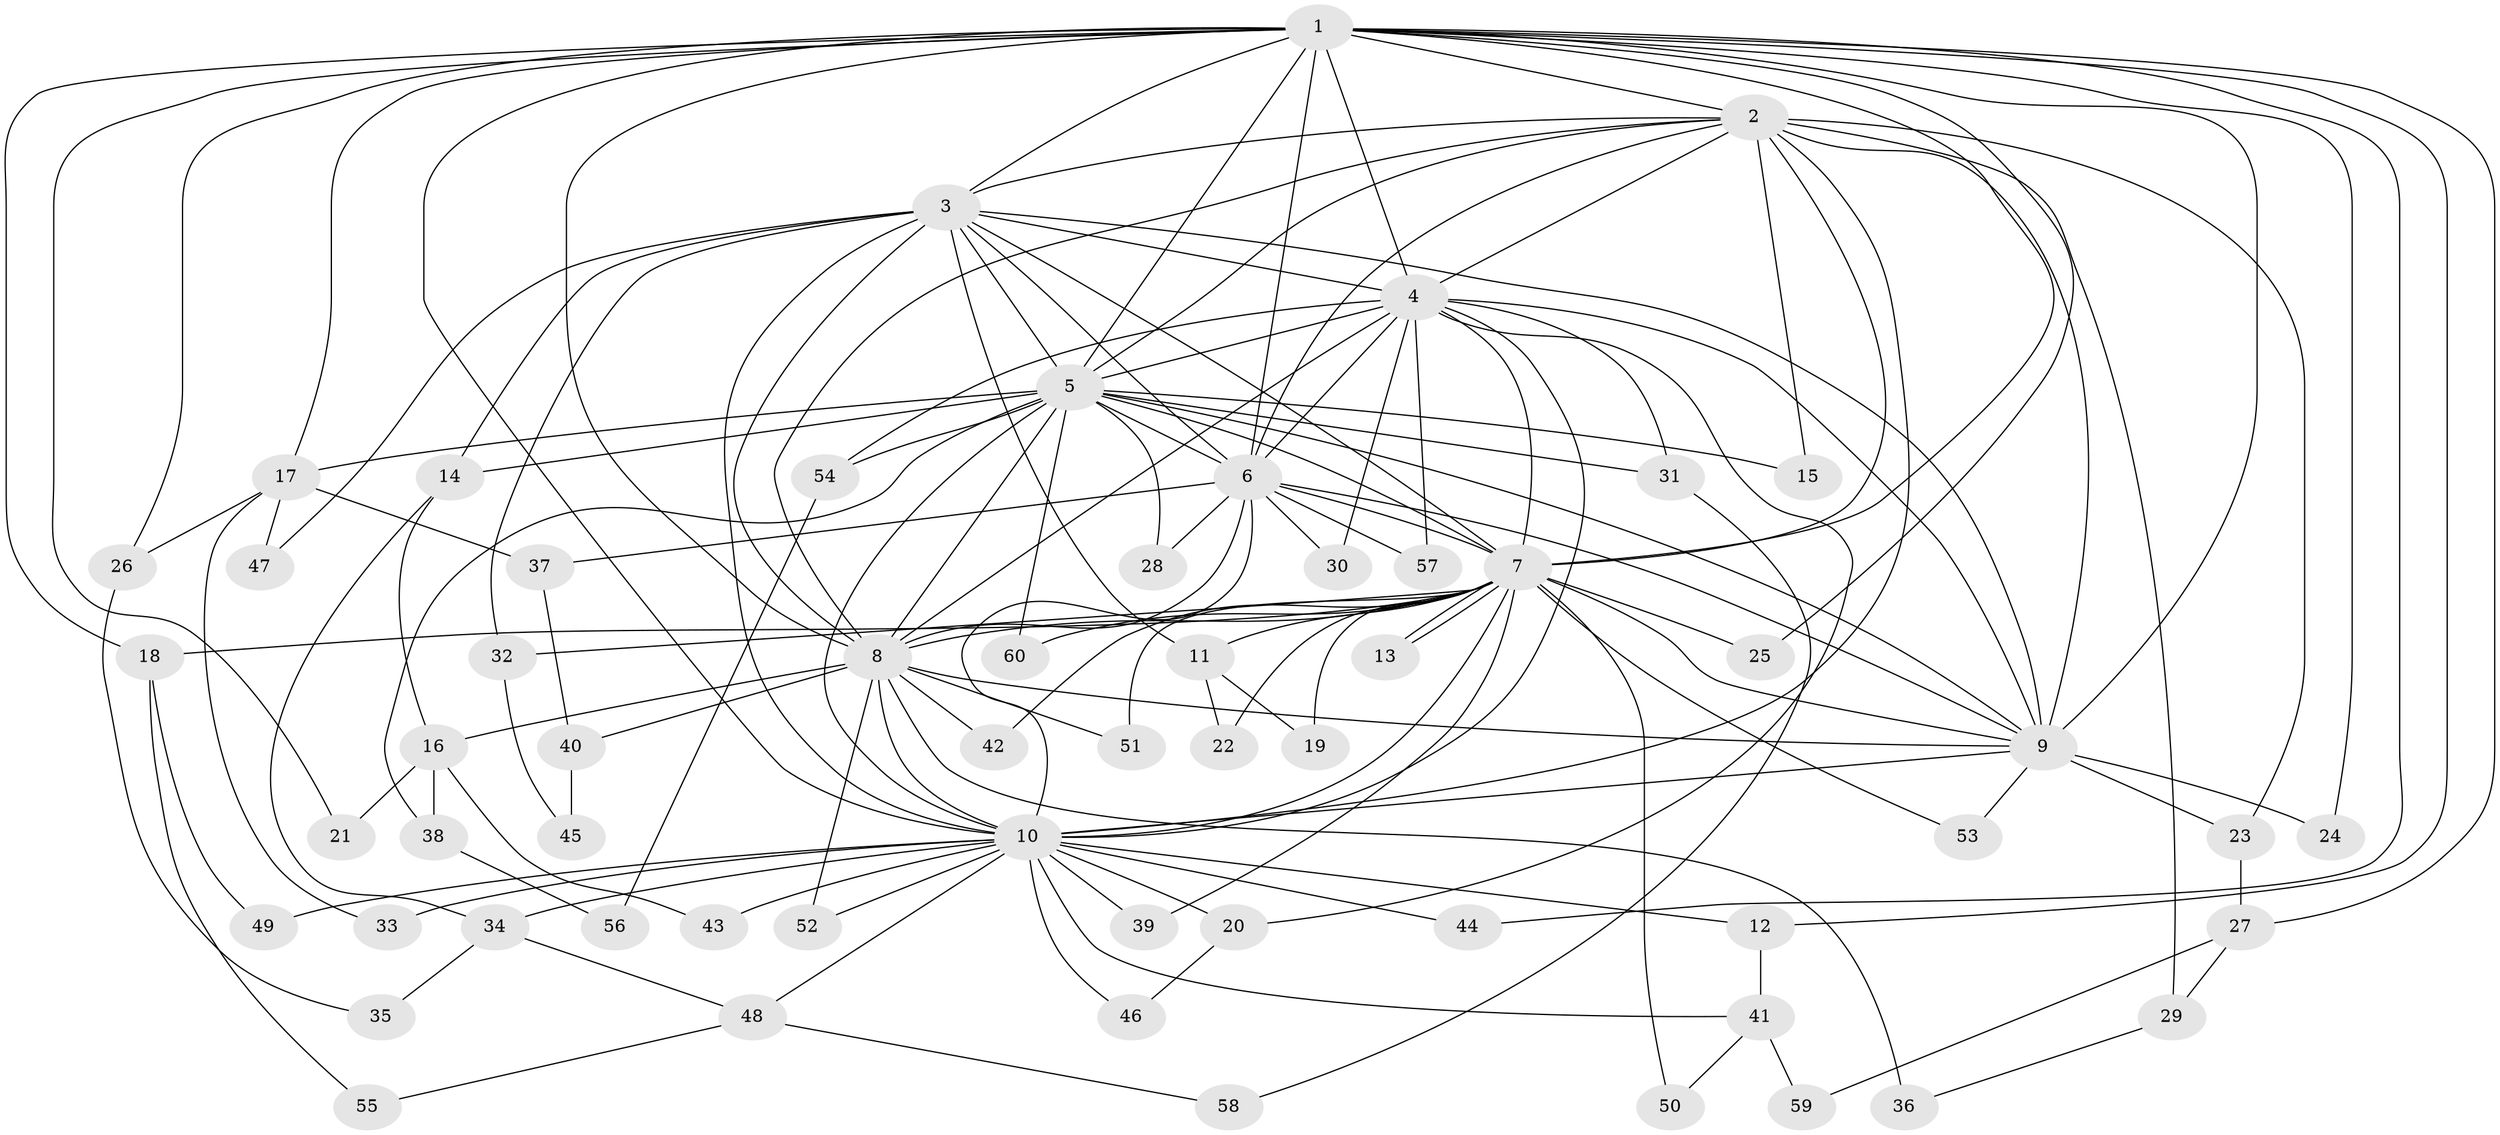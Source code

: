 // coarse degree distribution, {12: 0.05555555555555555, 10: 0.05555555555555555, 5: 0.1111111111111111, 11: 0.05555555555555555, 2: 0.3888888888888889, 4: 0.05555555555555555, 1: 0.16666666666666666, 3: 0.1111111111111111}
// Generated by graph-tools (version 1.1) at 2025/17/03/04/25 18:17:28]
// undirected, 60 vertices, 145 edges
graph export_dot {
graph [start="1"]
  node [color=gray90,style=filled];
  1;
  2;
  3;
  4;
  5;
  6;
  7;
  8;
  9;
  10;
  11;
  12;
  13;
  14;
  15;
  16;
  17;
  18;
  19;
  20;
  21;
  22;
  23;
  24;
  25;
  26;
  27;
  28;
  29;
  30;
  31;
  32;
  33;
  34;
  35;
  36;
  37;
  38;
  39;
  40;
  41;
  42;
  43;
  44;
  45;
  46;
  47;
  48;
  49;
  50;
  51;
  52;
  53;
  54;
  55;
  56;
  57;
  58;
  59;
  60;
  1 -- 2;
  1 -- 3;
  1 -- 4;
  1 -- 5;
  1 -- 6;
  1 -- 7;
  1 -- 8;
  1 -- 9;
  1 -- 10;
  1 -- 12;
  1 -- 17;
  1 -- 18;
  1 -- 21;
  1 -- 24;
  1 -- 25;
  1 -- 26;
  1 -- 27;
  1 -- 44;
  2 -- 3;
  2 -- 4;
  2 -- 5;
  2 -- 6;
  2 -- 7;
  2 -- 8;
  2 -- 9;
  2 -- 10;
  2 -- 15;
  2 -- 23;
  2 -- 29;
  3 -- 4;
  3 -- 5;
  3 -- 6;
  3 -- 7;
  3 -- 8;
  3 -- 9;
  3 -- 10;
  3 -- 11;
  3 -- 14;
  3 -- 32;
  3 -- 47;
  4 -- 5;
  4 -- 6;
  4 -- 7;
  4 -- 8;
  4 -- 9;
  4 -- 10;
  4 -- 20;
  4 -- 30;
  4 -- 31;
  4 -- 54;
  4 -- 57;
  5 -- 6;
  5 -- 7;
  5 -- 8;
  5 -- 9;
  5 -- 10;
  5 -- 14;
  5 -- 15;
  5 -- 17;
  5 -- 28;
  5 -- 31;
  5 -- 38;
  5 -- 54;
  5 -- 60;
  6 -- 7;
  6 -- 8;
  6 -- 9;
  6 -- 10;
  6 -- 28;
  6 -- 30;
  6 -- 37;
  6 -- 57;
  7 -- 8;
  7 -- 9;
  7 -- 10;
  7 -- 11;
  7 -- 13;
  7 -- 13;
  7 -- 18;
  7 -- 19;
  7 -- 22;
  7 -- 25;
  7 -- 32;
  7 -- 39;
  7 -- 42;
  7 -- 50;
  7 -- 51;
  7 -- 53;
  7 -- 60;
  8 -- 9;
  8 -- 10;
  8 -- 16;
  8 -- 36;
  8 -- 40;
  8 -- 42;
  8 -- 51;
  8 -- 52;
  9 -- 10;
  9 -- 23;
  9 -- 24;
  9 -- 53;
  10 -- 12;
  10 -- 20;
  10 -- 33;
  10 -- 34;
  10 -- 39;
  10 -- 41;
  10 -- 43;
  10 -- 44;
  10 -- 46;
  10 -- 48;
  10 -- 49;
  10 -- 52;
  11 -- 19;
  11 -- 22;
  12 -- 41;
  14 -- 16;
  14 -- 34;
  16 -- 21;
  16 -- 38;
  16 -- 43;
  17 -- 26;
  17 -- 33;
  17 -- 37;
  17 -- 47;
  18 -- 49;
  18 -- 55;
  20 -- 46;
  23 -- 27;
  26 -- 35;
  27 -- 29;
  27 -- 59;
  29 -- 36;
  31 -- 58;
  32 -- 45;
  34 -- 35;
  34 -- 48;
  37 -- 40;
  38 -- 56;
  40 -- 45;
  41 -- 50;
  41 -- 59;
  48 -- 55;
  48 -- 58;
  54 -- 56;
}
